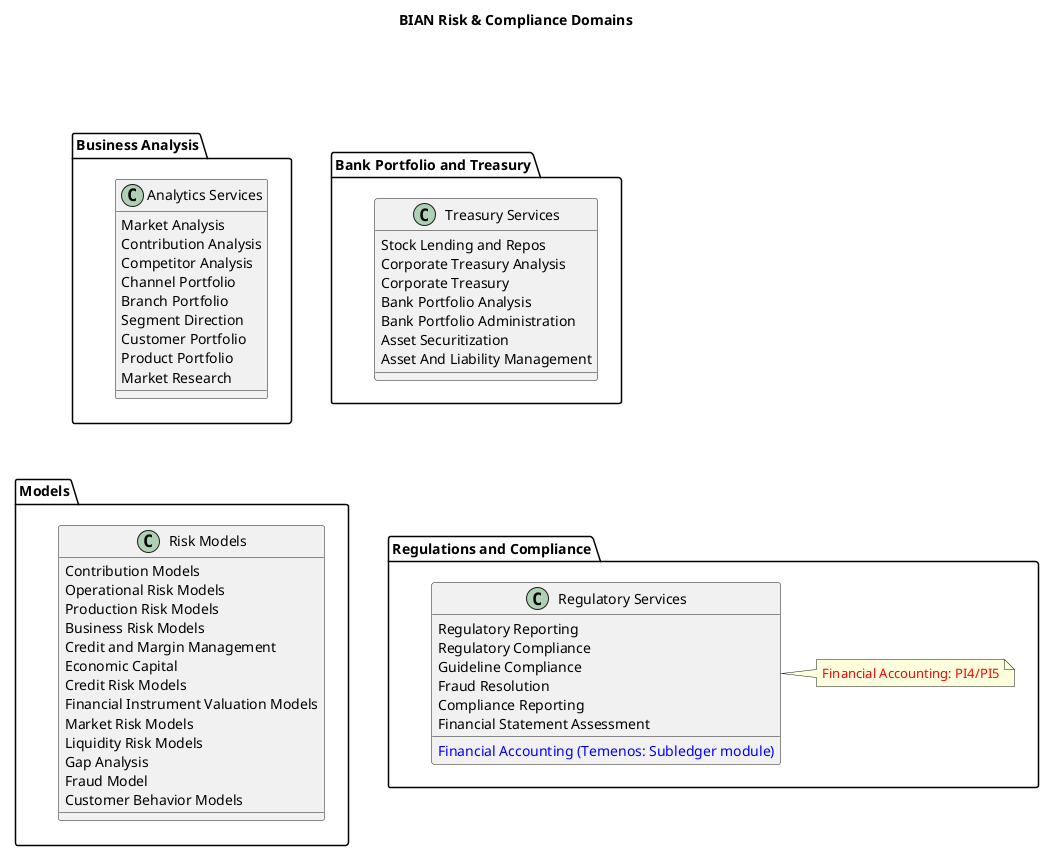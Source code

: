 @startuml BIAN Risk & Compliance

title BIAN Risk & Compliance Domains

!define LAYOUT top to bottom direction

' Row 1
together {
  package "Bank Portfolio and Treasury" as PORTFOLIO {
    class "Treasury Services" as TREASURY {
      Stock Lending and Repos
      Corporate Treasury Analysis
      Corporate Treasury
      Bank Portfolio Analysis
      Bank Portfolio Administration
      Asset Securitization
      Asset And Liability Management
    }
  }

  package "Business Analysis" as ANALYSIS {
    class "Analytics Services" as ANALYTICS {
      Market Analysis
      Contribution Analysis
      Competitor Analysis
      Channel Portfolio
      Branch Portfolio
      Segment Direction
      Customer Portfolio
      Product Portfolio
      Market Research
    }
  }
}

' Row 2
together {
  package "Regulations and Compliance" as REGULATORY {
    class "Regulatory Services" as REG {
      Regulatory Reporting
      Regulatory Compliance
      Guideline Compliance
      Fraud Resolution
      <color:#0000FF>Financial Accounting (Temenos: Subledger module)</color>
      Compliance Reporting
      Financial Statement Assessment
    }
    note right of REG : <color:#FF0000>Financial Accounting: PI4/PI5</color>
  }

  package "Models" as MODELS {
    class "Risk Models" as RISK_MODELS {
      Contribution Models
      Operational Risk Models
      Production Risk Models
      Business Risk Models
      Credit and Margin Management
      Economic Capital
      Credit Risk Models
      Financial Instrument Valuation Models
      Market Risk Models
      Liquidity Risk Models
      Gap Analysis
      Fraud Model
      Customer Behavior Models
    }
  }

}

' Layout positioning
PORTFOLIO -[hidden]right- ANALYSIS
REGULATORY -[hidden]right- MODELS
PORTFOLIO -[hidden]down- REGULATORY
ANALYSIS -[hidden]down- MODELS

@enduml